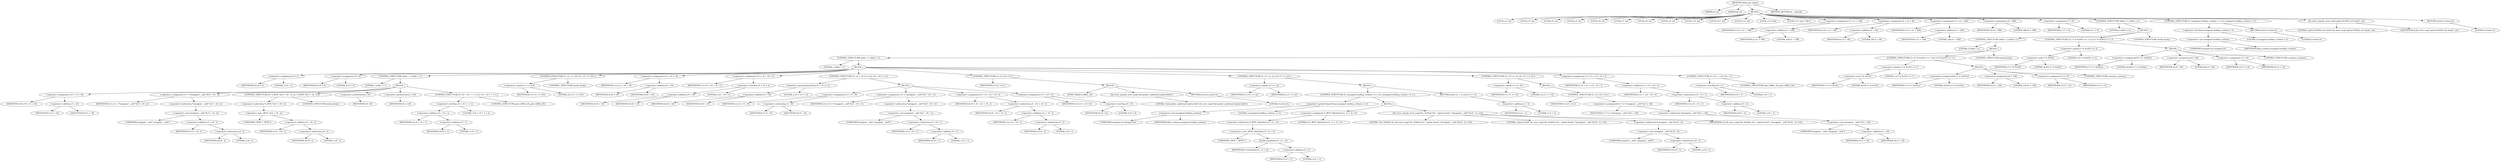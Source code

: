 digraph udhcp_get_option {  
"1000114" [label = "(METHOD,udhcp_get_option)" ]
"1000115" [label = "(PARAM,int a1)" ]
"1000116" [label = "(PARAM,int a2)" ]
"1000117" [label = "(BLOCK,,)" ]
"1000118" [label = "(LOCAL,v2: int)" ]
"1000119" [label = "(LOCAL,v3: int)" ]
"1000120" [label = "(LOCAL,v4: int)" ]
"1000121" [label = "(LOCAL,v5: int)" ]
"1000122" [label = "(LOCAL,v6: int)" ]
"1000123" [label = "(LOCAL,v7: int)" ]
"1000124" [label = "(LOCAL,v8: int)" ]
"1000125" [label = "(LOCAL,v9: int)" ]
"1000126" [label = "(LOCAL,v10: int)" ]
"1000127" [label = "(LOCAL,v11: int)" ]
"1000128" [label = "(LOCAL,v12: int)" ]
"1000129" [label = "(LOCAL,v13: bool)" ]
"1000130" [label = "(LOCAL,v15: char [ 546 ])" ]
"1000131" [label = "(<operator>.assignment,v3 = a1 + 108)" ]
"1000132" [label = "(IDENTIFIER,v3,v3 = a1 + 108)" ]
"1000133" [label = "(<operator>.addition,a1 + 108)" ]
"1000134" [label = "(IDENTIFIER,a1,a1 + 108)" ]
"1000135" [label = "(LITERAL,108,a1 + 108)" ]
"1000136" [label = "(<operator>.assignment,v4 = a1 + 44)" ]
"1000137" [label = "(IDENTIFIER,v4,v4 = a1 + 44)" ]
"1000138" [label = "(<operator>.addition,a1 + 44)" ]
"1000139" [label = "(IDENTIFIER,a1,a1 + 44)" ]
"1000140" [label = "(LITERAL,44,a1 + 44)" ]
"1000141" [label = "(<operator>.assignment,v5 = a1 + 240)" ]
"1000142" [label = "(IDENTIFIER,v5,v5 = a1 + 240)" ]
"1000143" [label = "(<operator>.addition,a1 + 240)" ]
"1000144" [label = "(IDENTIFIER,a1,a1 + 240)" ]
"1000145" [label = "(LITERAL,240,a1 + 240)" ]
"1000146" [label = "(<operator>.assignment,v6 = 388)" ]
"1000147" [label = "(IDENTIFIER,v6,v6 = 388)" ]
"1000148" [label = "(LITERAL,388,v6 = 388)" ]
"1000149" [label = "(<operator>.assignment,v7 = 0)" ]
"1000150" [label = "(IDENTIFIER,v7,v7 = 0)" ]
"1000151" [label = "(LITERAL,0,v7 = 0)" ]
"1000152" [label = "(CONTROL_STRUCTURE,while ( 2 ),while ( 2 ))" ]
"1000153" [label = "(LITERAL,2,while ( 2 ))" ]
"1000154" [label = "(BLOCK,,)" ]
"1000155" [label = "(CONTROL_STRUCTURE,while ( 2 ),while ( 2 ))" ]
"1000156" [label = "(LITERAL,2,while ( 2 ))" ]
"1000157" [label = "(BLOCK,,)" ]
"1000158" [label = "(CONTROL_STRUCTURE,while ( 1 ),while ( 1 ))" ]
"1000159" [label = "(LITERAL,1,while ( 1 ))" ]
"1000160" [label = "(BLOCK,,)" ]
"1000161" [label = "(<operator>.assignment,v8 = 2)" ]
"1000162" [label = "(IDENTIFIER,v8,v8 = 2)" ]
"1000163" [label = "(LITERAL,2,v8 = 2)" ]
"1000164" [label = "(<operator>.assignment,v9 = 0)" ]
"1000165" [label = "(IDENTIFIER,v9,v9 = 0)" ]
"1000166" [label = "(LITERAL,0,v9 = 0)" ]
"1000167" [label = "(CONTROL_STRUCTURE,while ( 1 ),while ( 1 ))" ]
"1000168" [label = "(LITERAL,1,while ( 1 ))" ]
"1000169" [label = "(BLOCK,,)" ]
"1000170" [label = "(<operator>.assignment,v10 = v5 + v8)" ]
"1000171" [label = "(IDENTIFIER,v10,v10 = v5 + v8)" ]
"1000172" [label = "(<operator>.addition,v5 + v8)" ]
"1000173" [label = "(IDENTIFIER,v5,v5 + v8)" ]
"1000174" [label = "(IDENTIFIER,v8,v5 + v8)" ]
"1000175" [label = "(<operator>.assignment,v11 = *(unsigned __int8 *)(v5 + v8 - 2))" ]
"1000176" [label = "(IDENTIFIER,v11,v11 = *(unsigned __int8 *)(v5 + v8 - 2))" ]
"1000177" [label = "(<operator>.indirection,*(unsigned __int8 *)(v5 + v8 - 2))" ]
"1000178" [label = "(<operator>.cast,(unsigned __int8 *)(v5 + v8 - 2))" ]
"1000179" [label = "(UNKNOWN,unsigned __int8 *,unsigned __int8 *)" ]
"1000180" [label = "(<operator>.addition,v5 + v8 - 2)" ]
"1000181" [label = "(IDENTIFIER,v5,v5 + v8 - 2)" ]
"1000182" [label = "(<operator>.subtraction,v8 - 2)" ]
"1000183" [label = "(IDENTIFIER,v8,v8 - 2)" ]
"1000184" [label = "(LITERAL,2,v8 - 2)" ]
"1000185" [label = "(CONTROL_STRUCTURE,if ( *(_BYTE *)(v5 + v8 - 2) ),if ( *(_BYTE *)(v5 + v8 - 2) ))" ]
"1000186" [label = "(<operator>.indirection,*(_BYTE *)(v5 + v8 - 2))" ]
"1000187" [label = "(<operator>.cast,(_BYTE *)(v5 + v8 - 2))" ]
"1000188" [label = "(UNKNOWN,_BYTE *,_BYTE *)" ]
"1000189" [label = "(<operator>.addition,v5 + v8 - 2)" ]
"1000190" [label = "(IDENTIFIER,v5,v5 + v8 - 2)" ]
"1000191" [label = "(<operator>.subtraction,v8 - 2)" ]
"1000192" [label = "(IDENTIFIER,v8,v8 - 2)" ]
"1000193" [label = "(LITERAL,2,v8 - 2)" ]
"1000194" [label = "(CONTROL_STRUCTURE,break;,break;)" ]
"1000195" [label = "(<operator>.preDecrement,--v9)" ]
"1000196" [label = "(IDENTIFIER,v9,--v9)" ]
"1000197" [label = "(<operator>.preIncrement,++v8)" ]
"1000198" [label = "(IDENTIFIER,v8,++v8)" ]
"1000199" [label = "(CONTROL_STRUCTURE,if ( v6 + v9 + 1 < 2 ),if ( v6 + v9 + 1 < 2 ))" ]
"1000200" [label = "(<operator>.lessThan,v6 + v9 + 1 < 2)" ]
"1000201" [label = "(<operator>.addition,v6 + v9 + 1)" ]
"1000202" [label = "(IDENTIFIER,v6,v6 + v9 + 1)" ]
"1000203" [label = "(<operator>.addition,v9 + 1)" ]
"1000204" [label = "(IDENTIFIER,v9,v9 + 1)" ]
"1000205" [label = "(LITERAL,1,v9 + 1)" ]
"1000206" [label = "(LITERAL,2,v6 + v9 + 1 < 2)" ]
"1000207" [label = "(CONTROL_STRUCTURE,goto LABEL_20;,goto LABEL_20;)" ]
"1000208" [label = "(CONTROL_STRUCTURE,if ( v11 == 255 ),if ( v11 == 255 ))" ]
"1000209" [label = "(<operator>.equals,v11 == 255)" ]
"1000210" [label = "(IDENTIFIER,v11,v11 == 255)" ]
"1000211" [label = "(LITERAL,255,v11 == 255)" ]
"1000212" [label = "(CONTROL_STRUCTURE,break;,break;)" ]
"1000213" [label = "(<operator>.assignment,v12 = v6 + v9)" ]
"1000214" [label = "(IDENTIFIER,v12,v12 = v6 + v9)" ]
"1000215" [label = "(<operator>.addition,v6 + v9)" ]
"1000216" [label = "(IDENTIFIER,v6,v6 + v9)" ]
"1000217" [label = "(IDENTIFIER,v9,v6 + v9)" ]
"1000218" [label = "(<operator>.assignment,v13 = v6 + v9 < 2)" ]
"1000219" [label = "(IDENTIFIER,v13,v13 = v6 + v9 < 2)" ]
"1000220" [label = "(<operator>.lessThan,v6 + v9 < 2)" ]
"1000221" [label = "(<operator>.addition,v6 + v9)" ]
"1000222" [label = "(IDENTIFIER,v6,v6 + v9)" ]
"1000223" [label = "(IDENTIFIER,v9,v6 + v9)" ]
"1000224" [label = "(LITERAL,2,v6 + v9 < 2)" ]
"1000225" [label = "(CONTROL_STRUCTURE,if ( v6 + v9 >= 2 ),if ( v6 + v9 >= 2 ))" ]
"1000226" [label = "(<operator>.greaterEqualsThan,v6 + v9 >= 2)" ]
"1000227" [label = "(<operator>.addition,v6 + v9)" ]
"1000228" [label = "(IDENTIFIER,v6,v6 + v9)" ]
"1000229" [label = "(IDENTIFIER,v9,v6 + v9)" ]
"1000230" [label = "(LITERAL,2,v6 + v9 >= 2)" ]
"1000231" [label = "(BLOCK,,)" ]
"1000232" [label = "(<operator>.assignment,v2 = v5 - v9)" ]
"1000233" [label = "(IDENTIFIER,v2,v2 = v5 - v9)" ]
"1000234" [label = "(<operator>.subtraction,v5 - v9)" ]
"1000235" [label = "(IDENTIFIER,v5,v5 - v9)" ]
"1000236" [label = "(IDENTIFIER,v9,v5 - v9)" ]
"1000237" [label = "(<operator>.assignment,v12 = *(unsigned __int8 *)(v5 - v9 + 1))" ]
"1000238" [label = "(IDENTIFIER,v12,v12 = *(unsigned __int8 *)(v5 - v9 + 1))" ]
"1000239" [label = "(<operator>.indirection,*(unsigned __int8 *)(v5 - v9 + 1))" ]
"1000240" [label = "(<operator>.cast,(unsigned __int8 *)(v5 - v9 + 1))" ]
"1000241" [label = "(UNKNOWN,unsigned __int8 *,unsigned __int8 *)" ]
"1000242" [label = "(<operator>.subtraction,v5 - v9 + 1)" ]
"1000243" [label = "(IDENTIFIER,v5,v5 - v9 + 1)" ]
"1000244" [label = "(<operator>.addition,v9 + 1)" ]
"1000245" [label = "(IDENTIFIER,v9,v9 + 1)" ]
"1000246" [label = "(LITERAL,1,v9 + 1)" ]
"1000247" [label = "(<operator>.assignment,v6 = v6 - v12 + v9 - 2)" ]
"1000248" [label = "(IDENTIFIER,v6,v6 = v6 - v12 + v9 - 2)" ]
"1000249" [label = "(<operator>.subtraction,v6 - v12 + v9 - 2)" ]
"1000250" [label = "(IDENTIFIER,v6,v6 - v12 + v9 - 2)" ]
"1000251" [label = "(<operator>.addition,v12 + v9 - 2)" ]
"1000252" [label = "(IDENTIFIER,v12,v12 + v9 - 2)" ]
"1000253" [label = "(<operator>.subtraction,v9 - 2)" ]
"1000254" [label = "(IDENTIFIER,v9,v9 - 2)" ]
"1000255" [label = "(LITERAL,2,v9 - 2)" ]
"1000256" [label = "(<operator>.assignment,v13 = v6 < 0)" ]
"1000257" [label = "(IDENTIFIER,v13,v13 = v6 < 0)" ]
"1000258" [label = "(<operator>.lessThan,v6 < 0)" ]
"1000259" [label = "(IDENTIFIER,v6,v6 < 0)" ]
"1000260" [label = "(LITERAL,0,v6 < 0)" ]
"1000261" [label = "(CONTROL_STRUCTURE,if ( v13 ),if ( v13 ))" ]
"1000262" [label = "(IDENTIFIER,v13,if ( v13 ))" ]
"1000263" [label = "(BLOCK,,)" ]
"1000264" [label = "(JUMP_TARGET,LABEL_20)" ]
"1000265" [label = "(bb_error_msg,bb_error_msg(\"bad packet, malformed option field\"))" ]
"1000266" [label = "(LITERAL,\"bad packet, malformed option field\",bb_error_msg(\"bad packet, malformed option field\"))" ]
"1000267" [label = "(RETURN,return 0;,return 0;)" ]
"1000268" [label = "(LITERAL,0,return 0;)" ]
"1000269" [label = "(CONTROL_STRUCTURE,if ( v11 == a2 ),if ( v11 == a2 ))" ]
"1000270" [label = "(<operator>.equals,v11 == a2)" ]
"1000271" [label = "(IDENTIFIER,v11,v11 == a2)" ]
"1000272" [label = "(IDENTIFIER,a2,v11 == a2)" ]
"1000273" [label = "(BLOCK,,)" ]
"1000274" [label = "(CONTROL_STRUCTURE,if ( (unsigned int)dhcp_verbose >= 2 ),if ( (unsigned int)dhcp_verbose >= 2 ))" ]
"1000275" [label = "(<operator>.greaterEqualsThan,(unsigned int)dhcp_verbose >= 2)" ]
"1000276" [label = "(<operator>.cast,(unsigned int)dhcp_verbose)" ]
"1000277" [label = "(UNKNOWN,unsigned int,unsigned int)" ]
"1000278" [label = "(IDENTIFIER,dhcp_verbose,(unsigned int)dhcp_verbose)" ]
"1000279" [label = "(LITERAL,2,(unsigned int)dhcp_verbose >= 2)" ]
"1000280" [label = "(BLOCK,,)" ]
"1000281" [label = "(<operator>.assignment,*(_BYTE *)bin2hex(v15, v2 + 2) = 0)" ]
"1000282" [label = "(<operator>.indirection,*(_BYTE *)bin2hex(v15, v2 + 2))" ]
"1000283" [label = "(<operator>.cast,(_BYTE *)bin2hex(v15, v2 + 2))" ]
"1000284" [label = "(UNKNOWN,_BYTE *,_BYTE *)" ]
"1000285" [label = "(bin2hex,bin2hex(v15, v2 + 2))" ]
"1000286" [label = "(IDENTIFIER,v15,bin2hex(v15, v2 + 2))" ]
"1000287" [label = "(<operator>.addition,v2 + 2)" ]
"1000288" [label = "(IDENTIFIER,v2,v2 + 2)" ]
"1000289" [label = "(LITERAL,2,v2 + 2)" ]
"1000290" [label = "(LITERAL,0,*(_BYTE *)bin2hex(v15, v2 + 2) = 0)" ]
"1000291" [label = "(bb_error_msg,bb_error_msg(\"%s: 0x%02x %s\", \"option found\", *(unsigned __int8 *)(v10 - 2), v15))" ]
"1000292" [label = "(LITERAL,\"%s: 0x%02x %s\",bb_error_msg(\"%s: 0x%02x %s\", \"option found\", *(unsigned __int8 *)(v10 - 2), v15))" ]
"1000293" [label = "(LITERAL,\"option found\",bb_error_msg(\"%s: 0x%02x %s\", \"option found\", *(unsigned __int8 *)(v10 - 2), v15))" ]
"1000294" [label = "(<operator>.indirection,*(unsigned __int8 *)(v10 - 2))" ]
"1000295" [label = "(<operator>.cast,(unsigned __int8 *)(v10 - 2))" ]
"1000296" [label = "(UNKNOWN,unsigned __int8 *,unsigned __int8 *)" ]
"1000297" [label = "(<operator>.subtraction,v10 - 2)" ]
"1000298" [label = "(IDENTIFIER,v10,v10 - 2)" ]
"1000299" [label = "(LITERAL,2,v10 - 2)" ]
"1000300" [label = "(IDENTIFIER,v15,bb_error_msg(\"%s: 0x%02x %s\", \"option found\", *(unsigned __int8 *)(v10 - 2), v15))" ]
"1000301" [label = "(RETURN,return v2 + 2;,return v2 + 2;)" ]
"1000302" [label = "(<operator>.addition,v2 + 2)" ]
"1000303" [label = "(IDENTIFIER,v2,v2 + 2)" ]
"1000304" [label = "(LITERAL,2,v2 + 2)" ]
"1000305" [label = "(CONTROL_STRUCTURE,if ( v11 == 52 ),if ( v11 == 52 ))" ]
"1000306" [label = "(<operator>.equals,v11 == 52)" ]
"1000307" [label = "(IDENTIFIER,v11,v11 == 52)" ]
"1000308" [label = "(LITERAL,52,v11 == 52)" ]
"1000309" [label = "(BLOCK,,)" ]
"1000310" [label = "(CONTROL_STRUCTURE,if ( v12 ),if ( v12 ))" ]
"1000311" [label = "(IDENTIFIER,v12,if ( v12 ))" ]
"1000312" [label = "(<operators>.assignmentOr,v7 |= *(unsigned __int8 *)(v5 + v8))" ]
"1000313" [label = "(IDENTIFIER,v7,v7 |= *(unsigned __int8 *)(v5 + v8))" ]
"1000314" [label = "(<operator>.indirection,*(unsigned __int8 *)(v5 + v8))" ]
"1000315" [label = "(<operator>.cast,(unsigned __int8 *)(v5 + v8))" ]
"1000316" [label = "(UNKNOWN,unsigned __int8 *,unsigned __int8 *)" ]
"1000317" [label = "(<operator>.addition,v5 + v8)" ]
"1000318" [label = "(IDENTIFIER,v5,v5 + v8)" ]
"1000319" [label = "(IDENTIFIER,v8,v5 + v8)" ]
"1000320" [label = "(<operator>.assignment,v5 = v5 + v12 - v9 + 2)" ]
"1000321" [label = "(IDENTIFIER,v5,v5 = v5 + v12 - v9 + 2)" ]
"1000322" [label = "(<operator>.addition,v5 + v12 - v9 + 2)" ]
"1000323" [label = "(IDENTIFIER,v5,v5 + v12 - v9 + 2)" ]
"1000324" [label = "(<operator>.subtraction,v12 - v9 + 2)" ]
"1000325" [label = "(IDENTIFIER,v12,v12 - v9 + 2)" ]
"1000326" [label = "(<operator>.addition,v9 + 2)" ]
"1000327" [label = "(IDENTIFIER,v9,v9 + 2)" ]
"1000328" [label = "(LITERAL,2,v9 + 2)" ]
"1000329" [label = "(CONTROL_STRUCTURE,if ( v6 < 1 ),if ( v6 < 1 ))" ]
"1000330" [label = "(<operator>.lessThan,v6 < 1)" ]
"1000331" [label = "(IDENTIFIER,v6,v6 < 1)" ]
"1000332" [label = "(LITERAL,1,v6 < 1)" ]
"1000333" [label = "(CONTROL_STRUCTURE,goto LABEL_20;,goto LABEL_20;)" ]
"1000334" [label = "(CONTROL_STRUCTURE,if ( (v7 & 0x101) == 1 ),if ( (v7 & 0x101) == 1 ))" ]
"1000335" [label = "(<operator>.equals,(v7 & 0x101) == 1)" ]
"1000336" [label = "(<operator>.and,v7 & 0x101)" ]
"1000337" [label = "(IDENTIFIER,v7,v7 & 0x101)" ]
"1000338" [label = "(LITERAL,0x101,v7 & 0x101)" ]
"1000339" [label = "(LITERAL,1,(v7 & 0x101) == 1)" ]
"1000340" [label = "(BLOCK,,)" ]
"1000341" [label = "(<operators>.assignmentOr,v7 |= 0x101u)" ]
"1000342" [label = "(IDENTIFIER,v7,v7 |= 0x101u)" ]
"1000343" [label = "(LITERAL,0x101u,v7 |= 0x101u)" ]
"1000344" [label = "(<operator>.assignment,v6 = 128)" ]
"1000345" [label = "(IDENTIFIER,v6,v6 = 128)" ]
"1000346" [label = "(LITERAL,128,v6 = 128)" ]
"1000347" [label = "(<operator>.assignment,v5 = v3)" ]
"1000348" [label = "(IDENTIFIER,v5,v5 = v3)" ]
"1000349" [label = "(IDENTIFIER,v3,v5 = v3)" ]
"1000350" [label = "(CONTROL_STRUCTURE,continue;,continue;)" ]
"1000351" [label = "(CONTROL_STRUCTURE,break;,break;)" ]
"1000352" [label = "(CONTROL_STRUCTURE,if ( (v7 & 0x202) == 2 ),if ( (v7 & 0x202) == 2 ))" ]
"1000353" [label = "(<operator>.equals,(v7 & 0x202) == 2)" ]
"1000354" [label = "(<operator>.and,v7 & 0x202)" ]
"1000355" [label = "(IDENTIFIER,v7,v7 & 0x202)" ]
"1000356" [label = "(LITERAL,0x202,v7 & 0x202)" ]
"1000357" [label = "(LITERAL,2,(v7 & 0x202) == 2)" ]
"1000358" [label = "(BLOCK,,)" ]
"1000359" [label = "(<operators>.assignmentOr,v7 |= 0x202u)" ]
"1000360" [label = "(IDENTIFIER,v7,v7 |= 0x202u)" ]
"1000361" [label = "(LITERAL,0x202u,v7 |= 0x202u)" ]
"1000362" [label = "(<operator>.assignment,v6 = 64)" ]
"1000363" [label = "(IDENTIFIER,v6,v6 = 64)" ]
"1000364" [label = "(LITERAL,64,v6 = 64)" ]
"1000365" [label = "(<operator>.assignment,v5 = v4)" ]
"1000366" [label = "(IDENTIFIER,v5,v5 = v4)" ]
"1000367" [label = "(IDENTIFIER,v4,v5 = v4)" ]
"1000368" [label = "(CONTROL_STRUCTURE,continue;,continue;)" ]
"1000369" [label = "(CONTROL_STRUCTURE,break;,break;)" ]
"1000370" [label = "(CONTROL_STRUCTURE,if ( (unsigned int)dhcp_verbose < 3 ),if ( (unsigned int)dhcp_verbose < 3 ))" ]
"1000371" [label = "(<operator>.lessThan,(unsigned int)dhcp_verbose < 3)" ]
"1000372" [label = "(<operator>.cast,(unsigned int)dhcp_verbose)" ]
"1000373" [label = "(UNKNOWN,unsigned int,unsigned int)" ]
"1000374" [label = "(IDENTIFIER,dhcp_verbose,(unsigned int)dhcp_verbose)" ]
"1000375" [label = "(LITERAL,3,(unsigned int)dhcp_verbose < 3)" ]
"1000376" [label = "(RETURN,return 0;,return 0;)" ]
"1000377" [label = "(LITERAL,0,return 0;)" ]
"1000378" [label = "(bb_error_msg,bb_error_msg(\"option 0x%02x not found\", a2))" ]
"1000379" [label = "(LITERAL,\"option 0x%02x not found\",bb_error_msg(\"option 0x%02x not found\", a2))" ]
"1000380" [label = "(IDENTIFIER,a2,bb_error_msg(\"option 0x%02x not found\", a2))" ]
"1000381" [label = "(RETURN,return 0;,return 0;)" ]
"1000382" [label = "(LITERAL,0,return 0;)" ]
"1000383" [label = "(METHOD_RETURN,int __fastcall)" ]
  "1000114" -> "1000115" 
  "1000114" -> "1000116" 
  "1000114" -> "1000117" 
  "1000114" -> "1000383" 
  "1000117" -> "1000118" 
  "1000117" -> "1000119" 
  "1000117" -> "1000120" 
  "1000117" -> "1000121" 
  "1000117" -> "1000122" 
  "1000117" -> "1000123" 
  "1000117" -> "1000124" 
  "1000117" -> "1000125" 
  "1000117" -> "1000126" 
  "1000117" -> "1000127" 
  "1000117" -> "1000128" 
  "1000117" -> "1000129" 
  "1000117" -> "1000130" 
  "1000117" -> "1000131" 
  "1000117" -> "1000136" 
  "1000117" -> "1000141" 
  "1000117" -> "1000146" 
  "1000117" -> "1000149" 
  "1000117" -> "1000152" 
  "1000117" -> "1000370" 
  "1000117" -> "1000378" 
  "1000117" -> "1000381" 
  "1000131" -> "1000132" 
  "1000131" -> "1000133" 
  "1000133" -> "1000134" 
  "1000133" -> "1000135" 
  "1000136" -> "1000137" 
  "1000136" -> "1000138" 
  "1000138" -> "1000139" 
  "1000138" -> "1000140" 
  "1000141" -> "1000142" 
  "1000141" -> "1000143" 
  "1000143" -> "1000144" 
  "1000143" -> "1000145" 
  "1000146" -> "1000147" 
  "1000146" -> "1000148" 
  "1000149" -> "1000150" 
  "1000149" -> "1000151" 
  "1000152" -> "1000153" 
  "1000152" -> "1000154" 
  "1000154" -> "1000155" 
  "1000154" -> "1000352" 
  "1000154" -> "1000369" 
  "1000155" -> "1000156" 
  "1000155" -> "1000157" 
  "1000157" -> "1000158" 
  "1000157" -> "1000334" 
  "1000157" -> "1000351" 
  "1000158" -> "1000159" 
  "1000158" -> "1000160" 
  "1000160" -> "1000161" 
  "1000160" -> "1000164" 
  "1000160" -> "1000167" 
  "1000160" -> "1000208" 
  "1000160" -> "1000213" 
  "1000160" -> "1000218" 
  "1000160" -> "1000225" 
  "1000160" -> "1000261" 
  "1000160" -> "1000269" 
  "1000160" -> "1000305" 
  "1000160" -> "1000320" 
  "1000160" -> "1000329" 
  "1000161" -> "1000162" 
  "1000161" -> "1000163" 
  "1000164" -> "1000165" 
  "1000164" -> "1000166" 
  "1000167" -> "1000168" 
  "1000167" -> "1000169" 
  "1000169" -> "1000170" 
  "1000169" -> "1000175" 
  "1000169" -> "1000185" 
  "1000169" -> "1000195" 
  "1000169" -> "1000197" 
  "1000169" -> "1000199" 
  "1000170" -> "1000171" 
  "1000170" -> "1000172" 
  "1000172" -> "1000173" 
  "1000172" -> "1000174" 
  "1000175" -> "1000176" 
  "1000175" -> "1000177" 
  "1000177" -> "1000178" 
  "1000178" -> "1000179" 
  "1000178" -> "1000180" 
  "1000180" -> "1000181" 
  "1000180" -> "1000182" 
  "1000182" -> "1000183" 
  "1000182" -> "1000184" 
  "1000185" -> "1000186" 
  "1000185" -> "1000194" 
  "1000186" -> "1000187" 
  "1000187" -> "1000188" 
  "1000187" -> "1000189" 
  "1000189" -> "1000190" 
  "1000189" -> "1000191" 
  "1000191" -> "1000192" 
  "1000191" -> "1000193" 
  "1000195" -> "1000196" 
  "1000197" -> "1000198" 
  "1000199" -> "1000200" 
  "1000199" -> "1000207" 
  "1000200" -> "1000201" 
  "1000200" -> "1000206" 
  "1000201" -> "1000202" 
  "1000201" -> "1000203" 
  "1000203" -> "1000204" 
  "1000203" -> "1000205" 
  "1000208" -> "1000209" 
  "1000208" -> "1000212" 
  "1000209" -> "1000210" 
  "1000209" -> "1000211" 
  "1000213" -> "1000214" 
  "1000213" -> "1000215" 
  "1000215" -> "1000216" 
  "1000215" -> "1000217" 
  "1000218" -> "1000219" 
  "1000218" -> "1000220" 
  "1000220" -> "1000221" 
  "1000220" -> "1000224" 
  "1000221" -> "1000222" 
  "1000221" -> "1000223" 
  "1000225" -> "1000226" 
  "1000225" -> "1000231" 
  "1000226" -> "1000227" 
  "1000226" -> "1000230" 
  "1000227" -> "1000228" 
  "1000227" -> "1000229" 
  "1000231" -> "1000232" 
  "1000231" -> "1000237" 
  "1000231" -> "1000247" 
  "1000231" -> "1000256" 
  "1000232" -> "1000233" 
  "1000232" -> "1000234" 
  "1000234" -> "1000235" 
  "1000234" -> "1000236" 
  "1000237" -> "1000238" 
  "1000237" -> "1000239" 
  "1000239" -> "1000240" 
  "1000240" -> "1000241" 
  "1000240" -> "1000242" 
  "1000242" -> "1000243" 
  "1000242" -> "1000244" 
  "1000244" -> "1000245" 
  "1000244" -> "1000246" 
  "1000247" -> "1000248" 
  "1000247" -> "1000249" 
  "1000249" -> "1000250" 
  "1000249" -> "1000251" 
  "1000251" -> "1000252" 
  "1000251" -> "1000253" 
  "1000253" -> "1000254" 
  "1000253" -> "1000255" 
  "1000256" -> "1000257" 
  "1000256" -> "1000258" 
  "1000258" -> "1000259" 
  "1000258" -> "1000260" 
  "1000261" -> "1000262" 
  "1000261" -> "1000263" 
  "1000263" -> "1000264" 
  "1000263" -> "1000265" 
  "1000263" -> "1000267" 
  "1000265" -> "1000266" 
  "1000267" -> "1000268" 
  "1000269" -> "1000270" 
  "1000269" -> "1000273" 
  "1000270" -> "1000271" 
  "1000270" -> "1000272" 
  "1000273" -> "1000274" 
  "1000273" -> "1000301" 
  "1000274" -> "1000275" 
  "1000274" -> "1000280" 
  "1000275" -> "1000276" 
  "1000275" -> "1000279" 
  "1000276" -> "1000277" 
  "1000276" -> "1000278" 
  "1000280" -> "1000281" 
  "1000280" -> "1000291" 
  "1000281" -> "1000282" 
  "1000281" -> "1000290" 
  "1000282" -> "1000283" 
  "1000283" -> "1000284" 
  "1000283" -> "1000285" 
  "1000285" -> "1000286" 
  "1000285" -> "1000287" 
  "1000287" -> "1000288" 
  "1000287" -> "1000289" 
  "1000291" -> "1000292" 
  "1000291" -> "1000293" 
  "1000291" -> "1000294" 
  "1000291" -> "1000300" 
  "1000294" -> "1000295" 
  "1000295" -> "1000296" 
  "1000295" -> "1000297" 
  "1000297" -> "1000298" 
  "1000297" -> "1000299" 
  "1000301" -> "1000302" 
  "1000302" -> "1000303" 
  "1000302" -> "1000304" 
  "1000305" -> "1000306" 
  "1000305" -> "1000309" 
  "1000306" -> "1000307" 
  "1000306" -> "1000308" 
  "1000309" -> "1000310" 
  "1000310" -> "1000311" 
  "1000310" -> "1000312" 
  "1000312" -> "1000313" 
  "1000312" -> "1000314" 
  "1000314" -> "1000315" 
  "1000315" -> "1000316" 
  "1000315" -> "1000317" 
  "1000317" -> "1000318" 
  "1000317" -> "1000319" 
  "1000320" -> "1000321" 
  "1000320" -> "1000322" 
  "1000322" -> "1000323" 
  "1000322" -> "1000324" 
  "1000324" -> "1000325" 
  "1000324" -> "1000326" 
  "1000326" -> "1000327" 
  "1000326" -> "1000328" 
  "1000329" -> "1000330" 
  "1000329" -> "1000333" 
  "1000330" -> "1000331" 
  "1000330" -> "1000332" 
  "1000334" -> "1000335" 
  "1000334" -> "1000340" 
  "1000335" -> "1000336" 
  "1000335" -> "1000339" 
  "1000336" -> "1000337" 
  "1000336" -> "1000338" 
  "1000340" -> "1000341" 
  "1000340" -> "1000344" 
  "1000340" -> "1000347" 
  "1000340" -> "1000350" 
  "1000341" -> "1000342" 
  "1000341" -> "1000343" 
  "1000344" -> "1000345" 
  "1000344" -> "1000346" 
  "1000347" -> "1000348" 
  "1000347" -> "1000349" 
  "1000352" -> "1000353" 
  "1000352" -> "1000358" 
  "1000353" -> "1000354" 
  "1000353" -> "1000357" 
  "1000354" -> "1000355" 
  "1000354" -> "1000356" 
  "1000358" -> "1000359" 
  "1000358" -> "1000362" 
  "1000358" -> "1000365" 
  "1000358" -> "1000368" 
  "1000359" -> "1000360" 
  "1000359" -> "1000361" 
  "1000362" -> "1000363" 
  "1000362" -> "1000364" 
  "1000365" -> "1000366" 
  "1000365" -> "1000367" 
  "1000370" -> "1000371" 
  "1000370" -> "1000376" 
  "1000371" -> "1000372" 
  "1000371" -> "1000375" 
  "1000372" -> "1000373" 
  "1000372" -> "1000374" 
  "1000376" -> "1000377" 
  "1000378" -> "1000379" 
  "1000378" -> "1000380" 
  "1000381" -> "1000382" 
}
